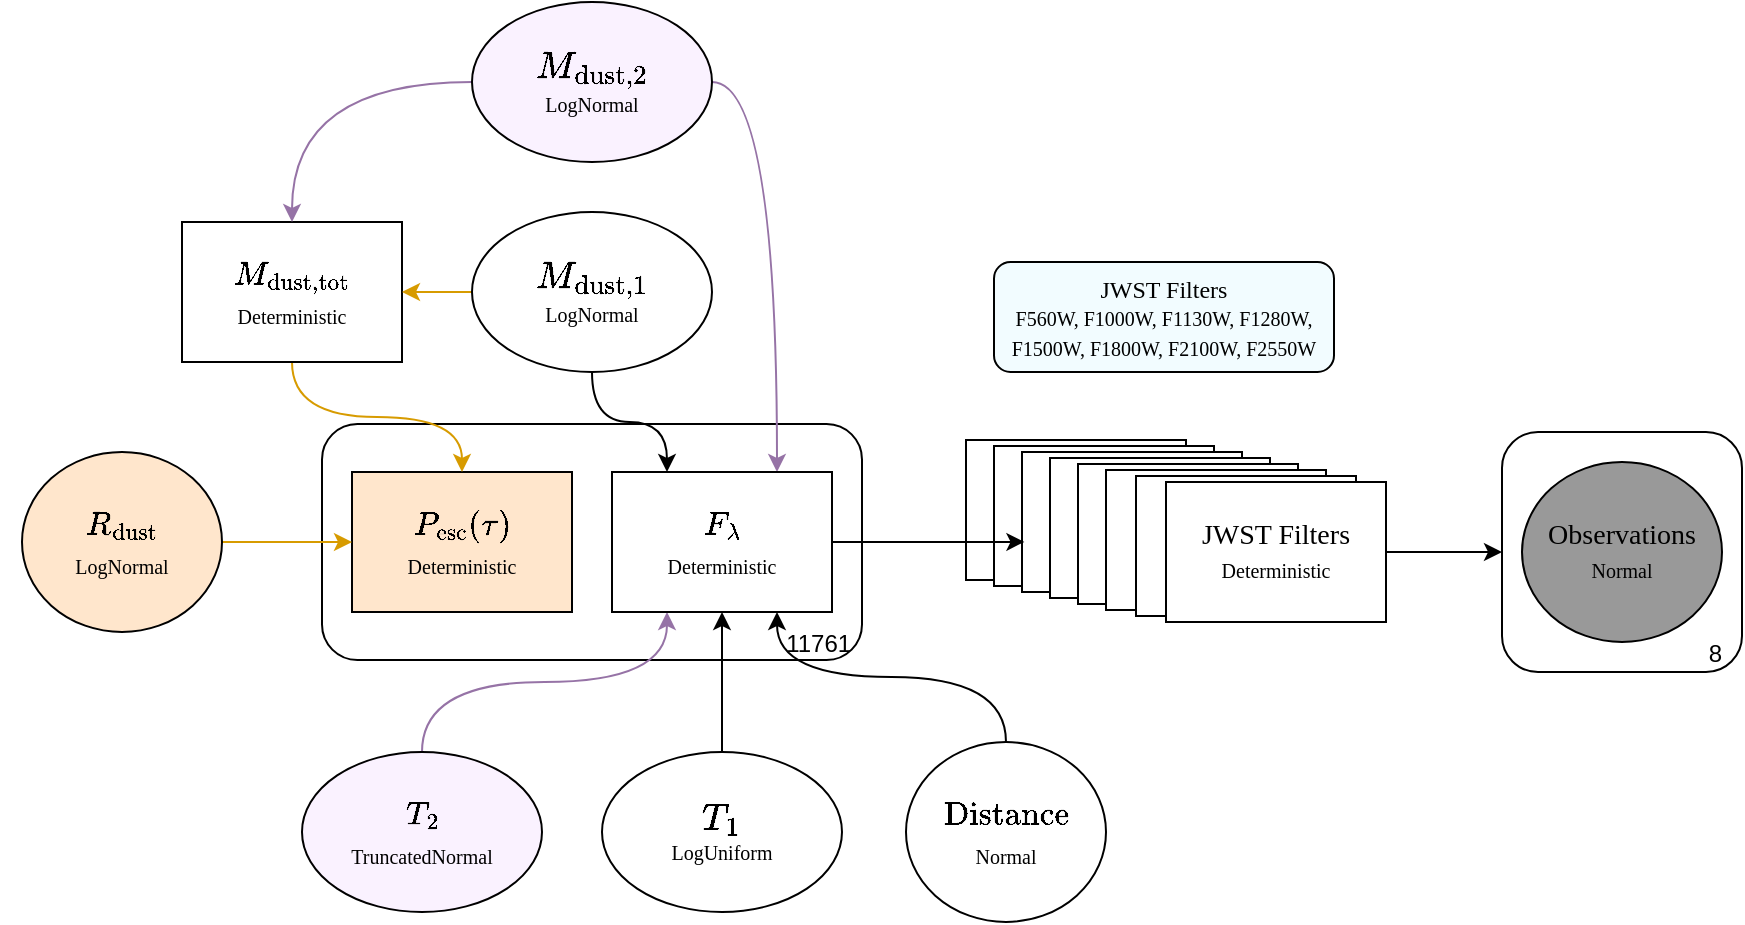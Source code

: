 <mxfile version="20.8.16" type="device"><diagram name="Page-1" id="M0526OCD7tvUKMNhQtrB"><mxGraphModel dx="1114" dy="878" grid="1" gridSize="10" guides="1" tooltips="1" connect="1" arrows="1" fold="1" page="1" pageScale="1" pageWidth="850" pageHeight="1100" math="1" shadow="0"><root><mxCell id="0"/><mxCell id="1" parent="0"/><mxCell id="wkeJNHdrI1YyhsD1_MWi-8" value="&lt;font style=&quot;font-size: 16px;&quot; face=&quot;Times New Roman&quot;&gt;\(\textrm{Distance}\)&lt;br&gt;&lt;font style=&quot;font-size: 10px;&quot;&gt;Normal&lt;/font&gt;&lt;/font&gt;" style="ellipse;whiteSpace=wrap;html=1;rounded=1;" parent="1" vertex="1"><mxGeometry x="442" y="370" width="100" height="90" as="geometry"/></mxCell><mxCell id="wkeJNHdrI1YyhsD1_MWi-14" value="&lt;br&gt;&lt;span style=&quot;&quot;&gt;&lt;br&gt;&lt;br&gt;&lt;br&gt;&lt;br&gt;&lt;div style=&quot;text-align: right;&quot;&gt;&lt;br&gt;&lt;/div&gt;&lt;div style=&quot;text-align: right;&quot;&gt;&amp;nbsp; &amp;nbsp; &amp;nbsp; &amp;nbsp; &amp;nbsp; &amp;nbsp; &amp;nbsp; &amp;nbsp; &amp;nbsp; &amp;nbsp; &amp;nbsp; &amp;nbsp; &amp;nbsp;&lt;/div&gt;&lt;div style=&quot;&quot;&gt;&amp;nbsp; &amp;nbsp; &amp;nbsp; &amp;nbsp; &amp;nbsp; &amp;nbsp; &amp;nbsp; &amp;nbsp; &amp;nbsp; &amp;nbsp; &amp;nbsp; &amp;nbsp; &lt;span style=&quot;white-space: pre;&quot;&gt;&#9;&lt;span style=&quot;white-space: pre;&quot;&gt;&#9;&lt;span style=&quot;white-space: pre;&quot;&gt;&#9;&lt;span style=&quot;white-space: pre;&quot;&gt;&#9;&lt;span style=&quot;white-space: pre;&quot;&gt;&#9;&lt;/span&gt;&lt;/span&gt;&lt;/span&gt;&lt;/span&gt;&lt;/span&gt;&amp;nbsp; &amp;nbsp; 11761&lt;/div&gt;&lt;/span&gt;" style="rounded=1;whiteSpace=wrap;html=1;" parent="1" vertex="1"><mxGeometry x="150" y="211" width="270" height="118" as="geometry"/></mxCell><mxCell id="wkeJNHdrI1YyhsD1_MWi-13" value="&lt;font style=&quot;font-size: 16px;&quot; face=&quot;Times New Roman&quot;&gt;\(P_\textrm{esc}(\tau)\)&lt;br&gt;&lt;font style=&quot;font-size: 10px;&quot;&gt;Deterministic&lt;/font&gt;&lt;/font&gt;" style="rounded=0;whiteSpace=wrap;html=1;fillColor=#ffe6cc;strokeColor=#000000;" parent="1" vertex="1"><mxGeometry x="165" y="235" width="110" height="70" as="geometry"/></mxCell><mxCell id="wkeJNHdrI1YyhsD1_MWi-20" value="JWST_f_0&lt;br&gt;~&lt;br&gt;Deterministic" style="rounded=0;whiteSpace=wrap;html=1;" parent="1" vertex="1"><mxGeometry x="472" y="219" width="110" height="70" as="geometry"/></mxCell><mxCell id="wkeJNHdrI1YyhsD1_MWi-21" value="JWST_f_0&lt;br&gt;~&lt;br&gt;Deterministic" style="rounded=0;whiteSpace=wrap;html=1;" parent="1" vertex="1"><mxGeometry x="486" y="222" width="110" height="70" as="geometry"/></mxCell><mxCell id="wkeJNHdrI1YyhsD1_MWi-22" value="JWST_f_0&lt;br&gt;~&lt;br&gt;Deterministic" style="rounded=0;whiteSpace=wrap;html=1;" parent="1" vertex="1"><mxGeometry x="500" y="225" width="110" height="70" as="geometry"/></mxCell><mxCell id="wkeJNHdrI1YyhsD1_MWi-23" value="JWST_f_0&lt;br&gt;~&lt;br&gt;Deterministic" style="rounded=0;whiteSpace=wrap;html=1;" parent="1" vertex="1"><mxGeometry x="514" y="228" width="110" height="70" as="geometry"/></mxCell><mxCell id="wkeJNHdrI1YyhsD1_MWi-24" value="JWST_f_0&lt;br&gt;~&lt;br&gt;Deterministic" style="rounded=0;whiteSpace=wrap;html=1;" parent="1" vertex="1"><mxGeometry x="528" y="231" width="110" height="70" as="geometry"/></mxCell><mxCell id="wkeJNHdrI1YyhsD1_MWi-25" value="JWST_f_0&lt;br&gt;~&lt;br&gt;Deterministic" style="rounded=0;whiteSpace=wrap;html=1;" parent="1" vertex="1"><mxGeometry x="542" y="234" width="110" height="70" as="geometry"/></mxCell><mxCell id="wkeJNHdrI1YyhsD1_MWi-26" value="JWST_f_0&lt;br&gt;~&lt;br&gt;Deterministic" style="rounded=0;whiteSpace=wrap;html=1;" parent="1" vertex="1"><mxGeometry x="557" y="237" width="110" height="70" as="geometry"/></mxCell><mxCell id="49F_zgKqWzY5tPVwWuzG-21" style="edgeStyle=orthogonalEdgeStyle;curved=1;rounded=0;orthogonalLoop=1;jettySize=auto;html=1;exitX=1;exitY=0.5;exitDx=0;exitDy=0;entryX=0;entryY=0.5;entryDx=0;entryDy=0;strokeColor=#000000;" parent="1" source="wkeJNHdrI1YyhsD1_MWi-27" target="wkeJNHdrI1YyhsD1_MWi-30" edge="1"><mxGeometry relative="1" as="geometry"/></mxCell><mxCell id="wkeJNHdrI1YyhsD1_MWi-27" value="&lt;font style=&quot;font-size: 14px;&quot; face=&quot;Times New Roman&quot;&gt;&lt;font style=&quot;font-size: 14px;&quot;&gt;JWST Filters&lt;/font&gt;&lt;br&gt;&lt;font style=&quot;font-size: 10px;&quot;&gt;Deterministic&lt;/font&gt;&lt;/font&gt;" style="rounded=0;whiteSpace=wrap;html=1;" parent="1" vertex="1"><mxGeometry x="572" y="240" width="110" height="70" as="geometry"/></mxCell><mxCell id="wkeJNHdrI1YyhsD1_MWi-30" value="&lt;br&gt;&lt;br&gt;&lt;br&gt;&lt;br&gt;&lt;br&gt;&lt;br&gt;&lt;br&gt;&amp;nbsp; &amp;nbsp; &amp;nbsp; &amp;nbsp; &amp;nbsp; &amp;nbsp; &amp;nbsp; &amp;nbsp; &amp;nbsp; &amp;nbsp; &amp;nbsp; &amp;nbsp; &amp;nbsp; &amp;nbsp; 8" style="rounded=1;whiteSpace=wrap;html=1;" parent="1" vertex="1"><mxGeometry x="740" y="215" width="120" height="120" as="geometry"/></mxCell><mxCell id="wkeJNHdrI1YyhsD1_MWi-32" value="&lt;font style=&quot;font-size: 14px;&quot; face=&quot;Times New Roman&quot; color=&quot;#000000&quot;&gt;Observations&lt;br&gt;&lt;font style=&quot;font-size: 10px;&quot;&gt;Normal&lt;/font&gt;&lt;/font&gt;" style="ellipse;whiteSpace=wrap;html=1;rounded=1;fillColor=#999999;fontColor=#333333;strokeColor=#000000;" parent="1" vertex="1"><mxGeometry x="750" y="230" width="100" height="90" as="geometry"/></mxCell><mxCell id="wkeJNHdrI1YyhsD1_MWi-38" value="JWST Filters&lt;br&gt;&lt;font style=&quot;font-size: 10px;&quot;&gt;F560W, F1000W, F1130W, F1280W, F1500W, F1800W, F2100W, F2550W&lt;/font&gt;" style="text;html=1;align=center;verticalAlign=middle;whiteSpace=wrap;rounded=1;fontSize=12;fontFamily=Times New Roman;fillColor=#F2FCFF;strokeColor=default;" parent="1" vertex="1"><mxGeometry x="486" y="130" width="170" height="55" as="geometry"/></mxCell><mxCell id="49F_zgKqWzY5tPVwWuzG-9" style="edgeStyle=orthogonalEdgeStyle;curved=1;rounded=0;orthogonalLoop=1;jettySize=auto;html=1;exitX=0.5;exitY=1;exitDx=0;exitDy=0;strokeColor=#D79B00;" parent="1" source="wkeJNHdrI1YyhsD1_MWi-42" target="wkeJNHdrI1YyhsD1_MWi-13" edge="1"><mxGeometry relative="1" as="geometry"/></mxCell><mxCell id="wkeJNHdrI1YyhsD1_MWi-42" value="&lt;font style=&quot;font-size: 16px;&quot; face=&quot;Times New Roman&quot;&gt;\(M_{\textrm{dust,tot}}\)&lt;br style=&quot;border-color: var(--border-color);&quot;&gt;&lt;/font&gt;&lt;font face=&quot;Times New Roman&quot; style=&quot;font-size: 10px;&quot;&gt;Deterministic&lt;/font&gt;&lt;font style=&quot;font-size: 16px;&quot; face=&quot;Times New Roman&quot;&gt;&lt;br&gt;&lt;/font&gt;" style="rounded=0;whiteSpace=wrap;html=1;" parent="1" vertex="1"><mxGeometry x="80" y="110" width="110" height="70" as="geometry"/></mxCell><mxCell id="49F_zgKqWzY5tPVwWuzG-1" style="edgeStyle=orthogonalEdgeStyle;rounded=0;orthogonalLoop=1;jettySize=auto;html=1;exitX=0.5;exitY=0;exitDx=0;exitDy=0;entryX=0.25;entryY=1;entryDx=0;entryDy=0;strokeColor=#9673A6;curved=1;" parent="1" source="wkeJNHdrI1YyhsD1_MWi-51" target="v6hNXQwRP-7jXgmDmGET-2" edge="1"><mxGeometry relative="1" as="geometry"/></mxCell><mxCell id="wkeJNHdrI1YyhsD1_MWi-51" value="&lt;font style=&quot;font-size: 16px;&quot; face=&quot;Times New Roman&quot;&gt;\(T_2\)&lt;br style=&quot;border-color: var(--border-color);&quot;&gt;&lt;font style=&quot;font-size: 10px;&quot;&gt;TruncatedNormal&lt;/font&gt;&lt;/font&gt;" style="ellipse;whiteSpace=wrap;html=1;rounded=1;fillColor=#FAF2FF;" parent="1" vertex="1"><mxGeometry x="140" y="375" width="120" height="80" as="geometry"/></mxCell><mxCell id="49F_zgKqWzY5tPVwWuzG-17" style="edgeStyle=orthogonalEdgeStyle;curved=1;rounded=0;orthogonalLoop=1;jettySize=auto;html=1;entryX=0.5;entryY=0;entryDx=0;entryDy=0;strokeColor=#9673A6;" parent="1" source="wkeJNHdrI1YyhsD1_MWi-53" target="wkeJNHdrI1YyhsD1_MWi-42" edge="1"><mxGeometry relative="1" as="geometry"/></mxCell><mxCell id="49F_zgKqWzY5tPVwWuzG-19" style="edgeStyle=orthogonalEdgeStyle;curved=1;rounded=0;orthogonalLoop=1;jettySize=auto;html=1;exitX=1;exitY=0.5;exitDx=0;exitDy=0;entryX=0.75;entryY=0;entryDx=0;entryDy=0;strokeColor=#9673A6;" parent="1" source="wkeJNHdrI1YyhsD1_MWi-53" target="v6hNXQwRP-7jXgmDmGET-2" edge="1"><mxGeometry relative="1" as="geometry"/></mxCell><mxCell id="wkeJNHdrI1YyhsD1_MWi-53" value="&lt;font style=&quot;font-size: 16px;&quot;&gt;\(M_{\textrm{dust},2}\)&lt;br style=&quot;border-color: var(--border-color); font-family: &amp;quot;Times New Roman&amp;quot;;&quot;&gt;&lt;/font&gt;&lt;font style=&quot;border-color: var(--border-color); font-family: &amp;quot;Times New Roman&amp;quot;; font-size: 10px;&quot;&gt;LogNormal&lt;/font&gt;" style="ellipse;whiteSpace=wrap;html=1;rounded=1;fillColor=#FAF2FF;" parent="1" vertex="1"><mxGeometry x="225" width="120" height="80" as="geometry"/></mxCell><mxCell id="49F_zgKqWzY5tPVwWuzG-2" style="edgeStyle=orthogonalEdgeStyle;rounded=0;orthogonalLoop=1;jettySize=auto;html=1;exitX=0.5;exitY=0;exitDx=0;exitDy=0;entryX=0.5;entryY=1;entryDx=0;entryDy=0;strokeColor=#000000;" parent="1" source="wkeJNHdrI1YyhsD1_MWi-55" target="v6hNXQwRP-7jXgmDmGET-2" edge="1"><mxGeometry relative="1" as="geometry"/></mxCell><mxCell id="wkeJNHdrI1YyhsD1_MWi-55" value="&lt;font style=&quot;font-size: 16px;&quot;&gt;\(T_1\)&lt;br style=&quot;border-color: var(--border-color); font-family: &amp;quot;Times New Roman&amp;quot;;&quot;&gt;&lt;/font&gt;&lt;font style=&quot;border-color: var(--border-color); font-family: &amp;quot;Times New Roman&amp;quot;; font-size: 10px;&quot;&gt;LogUniform&lt;/font&gt;" style="ellipse;whiteSpace=wrap;html=1;rounded=1;" parent="1" vertex="1"><mxGeometry x="290" y="375" width="120" height="80" as="geometry"/></mxCell><mxCell id="49F_zgKqWzY5tPVwWuzG-20" style="edgeStyle=orthogonalEdgeStyle;curved=1;rounded=0;orthogonalLoop=1;jettySize=auto;html=1;exitX=1;exitY=0.5;exitDx=0;exitDy=0;entryX=0.011;entryY=0.642;entryDx=0;entryDy=0;entryPerimeter=0;strokeColor=#000000;" parent="1" source="v6hNXQwRP-7jXgmDmGET-2" target="wkeJNHdrI1YyhsD1_MWi-22" edge="1"><mxGeometry relative="1" as="geometry"/></mxCell><mxCell id="v6hNXQwRP-7jXgmDmGET-2" value="&lt;font style=&quot;font-size: 16px;&quot; face=&quot;Times New Roman&quot;&gt;\(F_\lambda\)&lt;br&gt;&lt;font style=&quot;font-size: 10px;&quot;&gt;Deterministic&lt;/font&gt;&lt;/font&gt;" style="rounded=0;whiteSpace=wrap;html=1;" parent="1" vertex="1"><mxGeometry x="295" y="235" width="110" height="70" as="geometry"/></mxCell><mxCell id="49F_zgKqWzY5tPVwWuzG-10" style="edgeStyle=orthogonalEdgeStyle;curved=1;rounded=0;orthogonalLoop=1;jettySize=auto;html=1;exitX=1;exitY=0.5;exitDx=0;exitDy=0;entryX=0;entryY=0.5;entryDx=0;entryDy=0;strokeColor=#D79B00;" parent="1" source="v6hNXQwRP-7jXgmDmGET-4" target="wkeJNHdrI1YyhsD1_MWi-13" edge="1"><mxGeometry relative="1" as="geometry"/></mxCell><mxCell id="v6hNXQwRP-7jXgmDmGET-4" value="&lt;font style=&quot;font-size: 16px;&quot; face=&quot;Times New Roman&quot;&gt;\(R_\textrm{dust}\)&lt;br&gt;&lt;font style=&quot;font-size: 10px;&quot;&gt;LogNormal&lt;/font&gt;&lt;/font&gt;" style="ellipse;whiteSpace=wrap;html=1;rounded=1;fillColor=#ffe6cc;strokeColor=#000000;" parent="1" vertex="1"><mxGeometry y="225" width="100" height="90" as="geometry"/></mxCell><mxCell id="49F_zgKqWzY5tPVwWuzG-15" style="edgeStyle=orthogonalEdgeStyle;curved=1;rounded=0;orthogonalLoop=1;jettySize=auto;html=1;exitX=0.5;exitY=1;exitDx=0;exitDy=0;entryX=0.25;entryY=0;entryDx=0;entryDy=0;strokeColor=#000000;" parent="1" source="wkeJNHdrI1YyhsD1_MWi-54" target="v6hNXQwRP-7jXgmDmGET-2" edge="1"><mxGeometry relative="1" as="geometry"/></mxCell><mxCell id="49F_zgKqWzY5tPVwWuzG-18" style="edgeStyle=orthogonalEdgeStyle;curved=1;rounded=0;orthogonalLoop=1;jettySize=auto;html=1;exitX=0;exitY=0.5;exitDx=0;exitDy=0;entryX=1;entryY=0.5;entryDx=0;entryDy=0;strokeColor=#D79B00;" parent="1" source="wkeJNHdrI1YyhsD1_MWi-54" target="wkeJNHdrI1YyhsD1_MWi-42" edge="1"><mxGeometry relative="1" as="geometry"/></mxCell><mxCell id="wkeJNHdrI1YyhsD1_MWi-54" value="&lt;font style=&quot;font-size: 16px;&quot;&gt;\(M_{\textrm{dust},1}\)&lt;br style=&quot;border-color: var(--border-color); font-family: &amp;quot;Times New Roman&amp;quot;;&quot;&gt;&lt;/font&gt;&lt;font style=&quot;border-color: var(--border-color); font-family: &amp;quot;Times New Roman&amp;quot;; font-size: 10px;&quot;&gt;LogNormal&lt;br&gt;&lt;/font&gt;" style="ellipse;whiteSpace=wrap;html=1;rounded=1;" parent="1" vertex="1"><mxGeometry x="225" y="105" width="120" height="80" as="geometry"/></mxCell><mxCell id="49F_zgKqWzY5tPVwWuzG-3" style="edgeStyle=orthogonalEdgeStyle;rounded=0;orthogonalLoop=1;jettySize=auto;html=1;exitX=0.5;exitY=0;exitDx=0;exitDy=0;entryX=0.75;entryY=1;entryDx=0;entryDy=0;strokeColor=#000000;curved=1;" parent="1" source="wkeJNHdrI1YyhsD1_MWi-8" target="v6hNXQwRP-7jXgmDmGET-2" edge="1"><mxGeometry relative="1" as="geometry"/></mxCell></root></mxGraphModel></diagram></mxfile>
